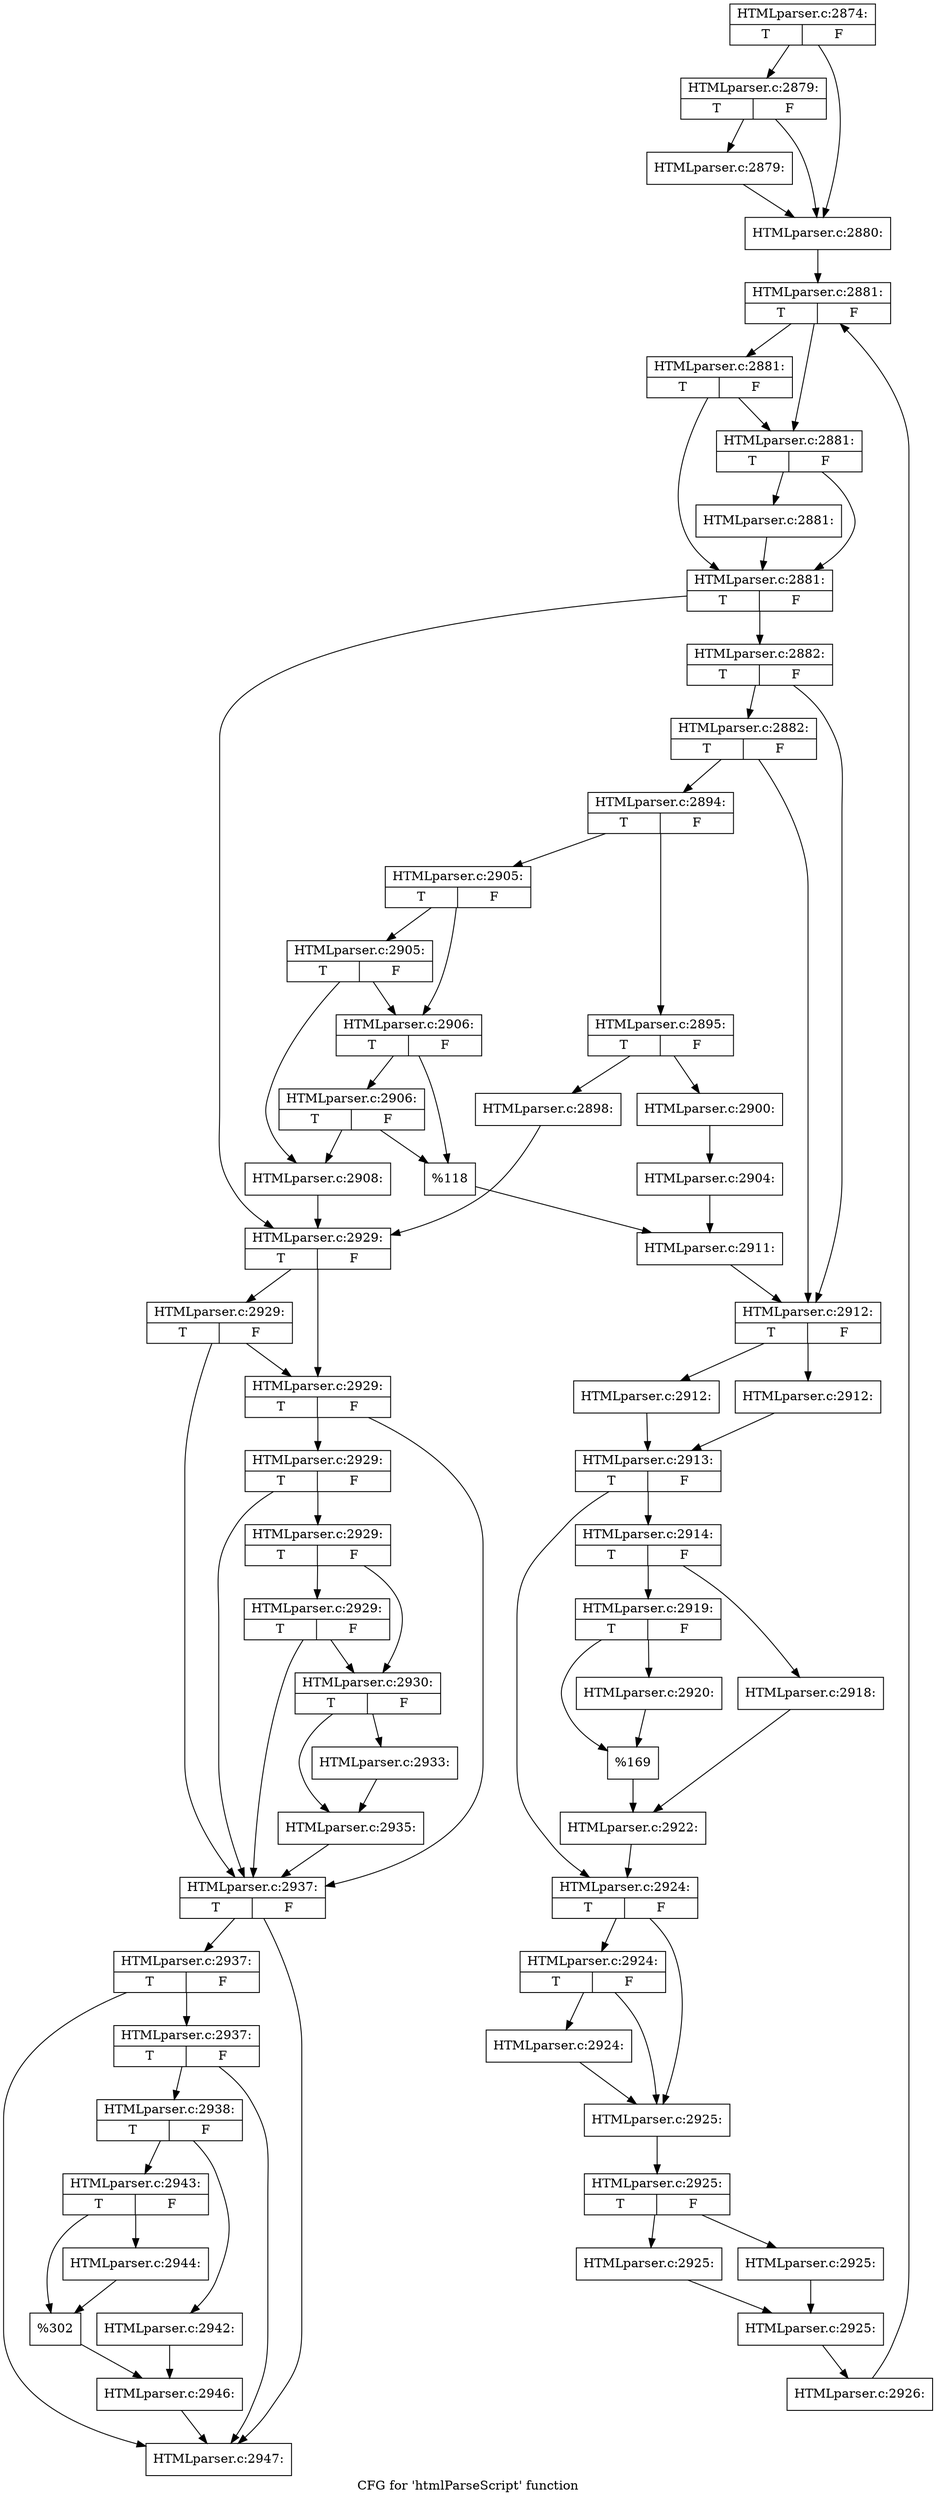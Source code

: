digraph "CFG for 'htmlParseScript' function" {
	label="CFG for 'htmlParseScript' function";

	Node0x3fb2e30 [shape=record,label="{HTMLparser.c:2874:|{<s0>T|<s1>F}}"];
	Node0x3fb2e30 -> Node0x3be19b0;
	Node0x3fb2e30 -> Node0x3be1960;
	Node0x3be19b0 [shape=record,label="{HTMLparser.c:2879:|{<s0>T|<s1>F}}"];
	Node0x3be19b0 -> Node0x3be1910;
	Node0x3be19b0 -> Node0x3be1960;
	Node0x3be1910 [shape=record,label="{HTMLparser.c:2879:}"];
	Node0x3be1910 -> Node0x3be1960;
	Node0x3be1960 [shape=record,label="{HTMLparser.c:2880:}"];
	Node0x3be1960 -> Node0x3be2ce0;
	Node0x3be2ce0 [shape=record,label="{HTMLparser.c:2881:|{<s0>T|<s1>F}}"];
	Node0x3be2ce0 -> Node0x3be3070;
	Node0x3be2ce0 -> Node0x3be3020;
	Node0x3be3070 [shape=record,label="{HTMLparser.c:2881:|{<s0>T|<s1>F}}"];
	Node0x3be3070 -> Node0x3be2f80;
	Node0x3be3070 -> Node0x3be3020;
	Node0x3be3020 [shape=record,label="{HTMLparser.c:2881:|{<s0>T|<s1>F}}"];
	Node0x3be3020 -> Node0x3be2f80;
	Node0x3be3020 -> Node0x3be2fd0;
	Node0x3be2fd0 [shape=record,label="{HTMLparser.c:2881:}"];
	Node0x3be2fd0 -> Node0x3be2f80;
	Node0x3be2f80 [shape=record,label="{HTMLparser.c:2881:|{<s0>T|<s1>F}}"];
	Node0x3be2f80 -> Node0x3be3470;
	Node0x3be2f80 -> Node0x3be2f00;
	Node0x3be3470 [shape=record,label="{HTMLparser.c:2882:|{<s0>T|<s1>F}}"];
	Node0x3be3470 -> Node0x3be3910;
	Node0x3be3470 -> Node0x3be38c0;
	Node0x3be3910 [shape=record,label="{HTMLparser.c:2882:|{<s0>T|<s1>F}}"];
	Node0x3be3910 -> Node0x3be3870;
	Node0x3be3910 -> Node0x3be38c0;
	Node0x3be3870 [shape=record,label="{HTMLparser.c:2894:|{<s0>T|<s1>F}}"];
	Node0x3be3870 -> Node0x3be41f0;
	Node0x3be3870 -> Node0x3be4290;
	Node0x3be41f0 [shape=record,label="{HTMLparser.c:2895:|{<s0>T|<s1>F}}"];
	Node0x3be41f0 -> Node0x3be4660;
	Node0x3be41f0 -> Node0x3be4700;
	Node0x3be4660 [shape=record,label="{HTMLparser.c:2898:}"];
	Node0x3be4660 -> Node0x3be2f00;
	Node0x3be4700 [shape=record,label="{HTMLparser.c:2900:}"];
	Node0x3be4700 -> Node0x3be46b0;
	Node0x3be46b0 [shape=record,label="{HTMLparser.c:2904:}"];
	Node0x3be46b0 -> Node0x3be4240;
	Node0x3be4290 [shape=record,label="{HTMLparser.c:2905:|{<s0>T|<s1>F}}"];
	Node0x3be4290 -> Node0x3be62f0;
	Node0x3be4290 -> Node0x3be6270;
	Node0x3be62f0 [shape=record,label="{HTMLparser.c:2905:|{<s0>T|<s1>F}}"];
	Node0x3be62f0 -> Node0x3be5070;
	Node0x3be62f0 -> Node0x3be6270;
	Node0x3be6270 [shape=record,label="{HTMLparser.c:2906:|{<s0>T|<s1>F}}"];
	Node0x3be6270 -> Node0x3fc9010;
	Node0x3be6270 -> Node0x3be53a0;
	Node0x3fc9010 [shape=record,label="{HTMLparser.c:2906:|{<s0>T|<s1>F}}"];
	Node0x3fc9010 -> Node0x3be5070;
	Node0x3fc9010 -> Node0x3be53a0;
	Node0x3be5070 [shape=record,label="{HTMLparser.c:2908:}"];
	Node0x3be5070 -> Node0x3be2f00;
	Node0x3be53a0 [shape=record,label="{%118}"];
	Node0x3be53a0 -> Node0x3be4240;
	Node0x3be4240 [shape=record,label="{HTMLparser.c:2911:}"];
	Node0x3be4240 -> Node0x3be38c0;
	Node0x3be38c0 [shape=record,label="{HTMLparser.c:2912:|{<s0>T|<s1>F}}"];
	Node0x3be38c0 -> Node0x3fc9e90;
	Node0x3be38c0 -> Node0x3fc9f30;
	Node0x3fc9e90 [shape=record,label="{HTMLparser.c:2912:}"];
	Node0x3fc9e90 -> Node0x3fc9ee0;
	Node0x3fc9f30 [shape=record,label="{HTMLparser.c:2912:}"];
	Node0x3fc9f30 -> Node0x3fc9ee0;
	Node0x3fc9ee0 [shape=record,label="{HTMLparser.c:2913:|{<s0>T|<s1>F}}"];
	Node0x3fc9ee0 -> Node0x3fcaa20;
	Node0x3fc9ee0 -> Node0x3fcaa70;
	Node0x3fcaa20 [shape=record,label="{HTMLparser.c:2914:|{<s0>T|<s1>F}}"];
	Node0x3fcaa20 -> Node0x3fcadb0;
	Node0x3fcaa20 -> Node0x3fcae50;
	Node0x3fcadb0 [shape=record,label="{HTMLparser.c:2918:}"];
	Node0x3fcadb0 -> Node0x3fcae00;
	Node0x3fcae50 [shape=record,label="{HTMLparser.c:2919:|{<s0>T|<s1>F}}"];
	Node0x3fcae50 -> Node0x3fcbac0;
	Node0x3fcae50 -> Node0x3fcbb10;
	Node0x3fcbac0 [shape=record,label="{HTMLparser.c:2920:}"];
	Node0x3fcbac0 -> Node0x3fcbb10;
	Node0x3fcbb10 [shape=record,label="{%169}"];
	Node0x3fcbb10 -> Node0x3fcae00;
	Node0x3fcae00 [shape=record,label="{HTMLparser.c:2922:}"];
	Node0x3fcae00 -> Node0x3fcaa70;
	Node0x3fcaa70 [shape=record,label="{HTMLparser.c:2924:|{<s0>T|<s1>F}}"];
	Node0x3fcaa70 -> Node0x3fccb10;
	Node0x3fcaa70 -> Node0x3fccac0;
	Node0x3fccb10 [shape=record,label="{HTMLparser.c:2924:|{<s0>T|<s1>F}}"];
	Node0x3fccb10 -> Node0x3fcca70;
	Node0x3fccb10 -> Node0x3fccac0;
	Node0x3fcca70 [shape=record,label="{HTMLparser.c:2924:}"];
	Node0x3fcca70 -> Node0x3fccac0;
	Node0x3fccac0 [shape=record,label="{HTMLparser.c:2925:}"];
	Node0x3fccac0 -> Node0x3fcd840;
	Node0x3fcd840 [shape=record,label="{HTMLparser.c:2925:|{<s0>T|<s1>F}}"];
	Node0x3fcd840 -> Node0x3fcda20;
	Node0x3fcd840 -> Node0x3fcdac0;
	Node0x3fcda20 [shape=record,label="{HTMLparser.c:2925:}"];
	Node0x3fcda20 -> Node0x3fcda70;
	Node0x3fcdac0 [shape=record,label="{HTMLparser.c:2925:}"];
	Node0x3fcdac0 -> Node0x3fcda70;
	Node0x3fcda70 [shape=record,label="{HTMLparser.c:2925:}"];
	Node0x3fcda70 -> Node0x3fcd7a0;
	Node0x3fcd7a0 [shape=record,label="{HTMLparser.c:2926:}"];
	Node0x3fcd7a0 -> Node0x3be2ce0;
	Node0x3be2f00 [shape=record,label="{HTMLparser.c:2929:|{<s0>T|<s1>F}}"];
	Node0x3be2f00 -> Node0x3fcf5b0;
	Node0x3be2f00 -> Node0x3fcf560;
	Node0x3fcf5b0 [shape=record,label="{HTMLparser.c:2929:|{<s0>T|<s1>F}}"];
	Node0x3fcf5b0 -> Node0x3fcf410;
	Node0x3fcf5b0 -> Node0x3fcf560;
	Node0x3fcf560 [shape=record,label="{HTMLparser.c:2929:|{<s0>T|<s1>F}}"];
	Node0x3fcf560 -> Node0x3fcf410;
	Node0x3fcf560 -> Node0x3fcf4e0;
	Node0x3fcf4e0 [shape=record,label="{HTMLparser.c:2929:|{<s0>T|<s1>F}}"];
	Node0x3fcf4e0 -> Node0x3fcf410;
	Node0x3fcf4e0 -> Node0x3fcf460;
	Node0x3fcf460 [shape=record,label="{HTMLparser.c:2929:|{<s0>T|<s1>F}}"];
	Node0x3fcf460 -> Node0x3fcfc20;
	Node0x3fcf460 -> Node0x3fcd7f0;
	Node0x3fcfc20 [shape=record,label="{HTMLparser.c:2929:|{<s0>T|<s1>F}}"];
	Node0x3fcfc20 -> Node0x3fcf410;
	Node0x3fcfc20 -> Node0x3fcd7f0;
	Node0x3fcd7f0 [shape=record,label="{HTMLparser.c:2930:|{<s0>T|<s1>F}}"];
	Node0x3fcd7f0 -> Node0x3fd0450;
	Node0x3fcd7f0 -> Node0x3fd04a0;
	Node0x3fd0450 [shape=record,label="{HTMLparser.c:2933:}"];
	Node0x3fd0450 -> Node0x3fd04a0;
	Node0x3fd04a0 [shape=record,label="{HTMLparser.c:2935:}"];
	Node0x3fd04a0 -> Node0x3fcf410;
	Node0x3fcf410 [shape=record,label="{HTMLparser.c:2937:|{<s0>T|<s1>F}}"];
	Node0x3fcf410 -> Node0x3fd1130;
	Node0x3fcf410 -> Node0x3fd1060;
	Node0x3fd1130 [shape=record,label="{HTMLparser.c:2937:|{<s0>T|<s1>F}}"];
	Node0x3fd1130 -> Node0x3fd10b0;
	Node0x3fd1130 -> Node0x3fd1060;
	Node0x3fd10b0 [shape=record,label="{HTMLparser.c:2937:|{<s0>T|<s1>F}}"];
	Node0x3fd10b0 -> Node0x3fd1060;
	Node0x3fd10b0 -> Node0x3fd1010;
	Node0x3fd1010 [shape=record,label="{HTMLparser.c:2938:|{<s0>T|<s1>F}}"];
	Node0x3fd1010 -> Node0x3fd1ac0;
	Node0x3fd1010 -> Node0x3fd1b60;
	Node0x3fd1ac0 [shape=record,label="{HTMLparser.c:2942:}"];
	Node0x3fd1ac0 -> Node0x3fd1b10;
	Node0x3fd1b60 [shape=record,label="{HTMLparser.c:2943:|{<s0>T|<s1>F}}"];
	Node0x3fd1b60 -> Node0x3fd28b0;
	Node0x3fd1b60 -> Node0x3fd2900;
	Node0x3fd28b0 [shape=record,label="{HTMLparser.c:2944:}"];
	Node0x3fd28b0 -> Node0x3fd2900;
	Node0x3fd2900 [shape=record,label="{%302}"];
	Node0x3fd2900 -> Node0x3fd1b10;
	Node0x3fd1b10 [shape=record,label="{HTMLparser.c:2946:}"];
	Node0x3fd1b10 -> Node0x3fd1060;
	Node0x3fd1060 [shape=record,label="{HTMLparser.c:2947:}"];
}
